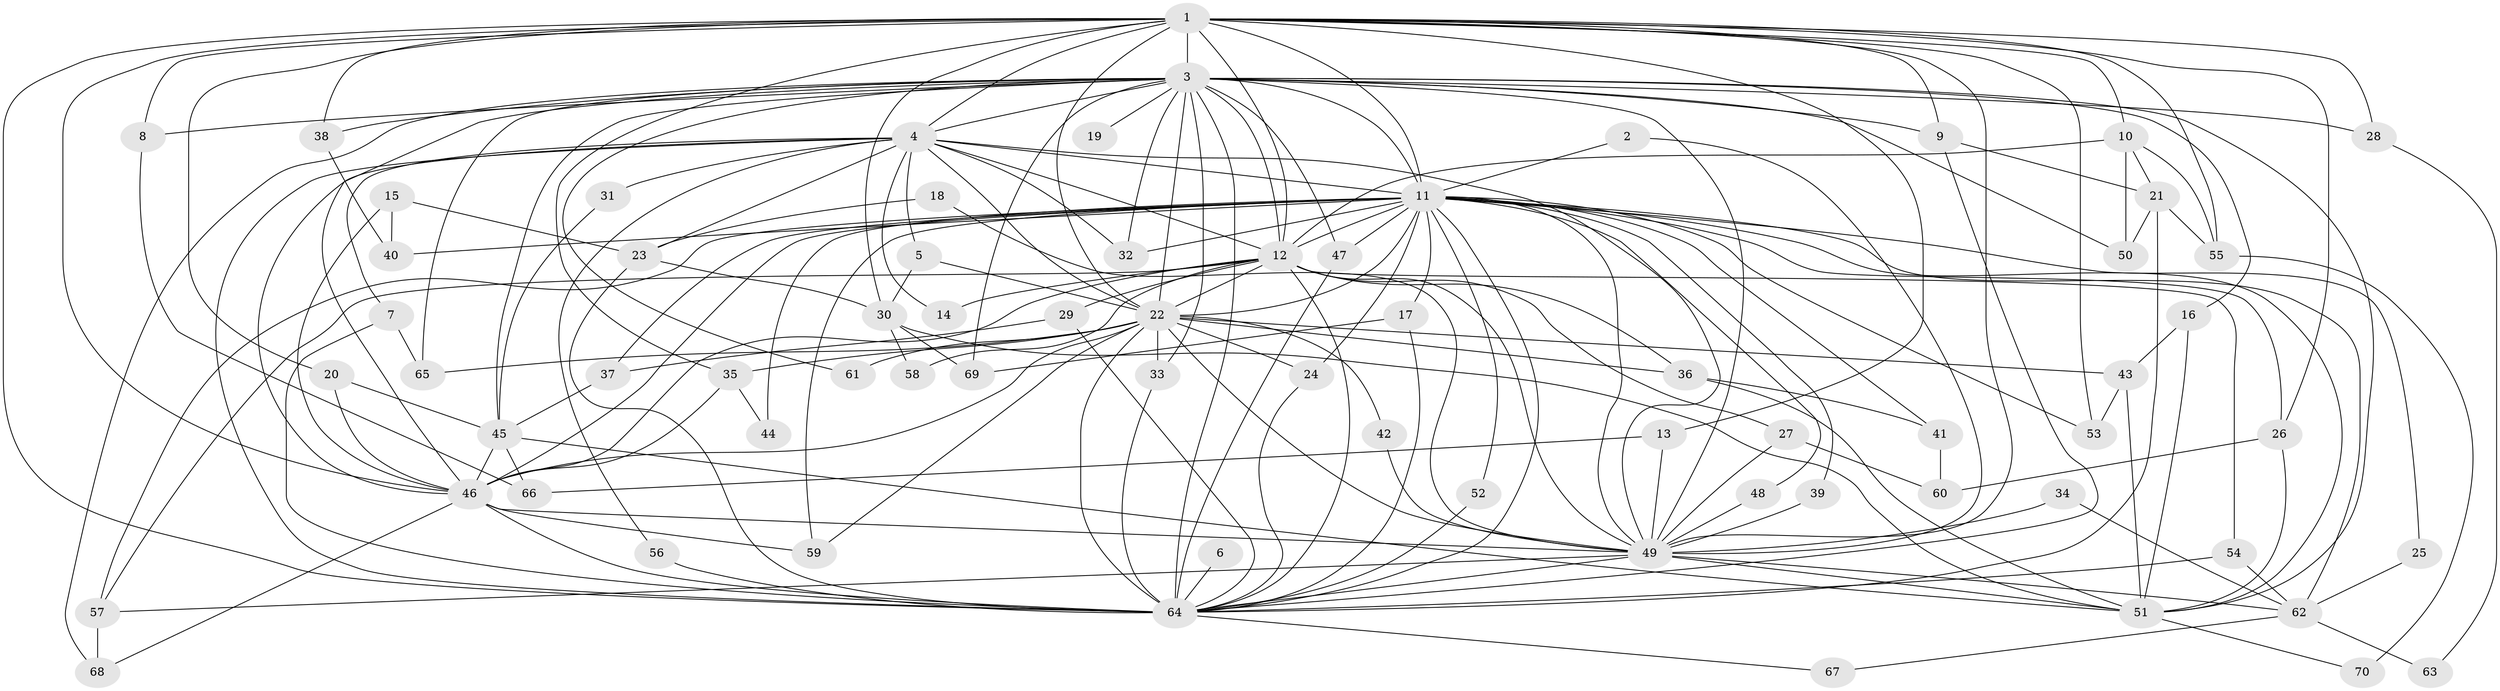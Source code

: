 // original degree distribution, {21: 0.017857142857142856, 26: 0.008928571428571428, 29: 0.008928571428571428, 16: 0.017857142857142856, 20: 0.008928571428571428, 17: 0.008928571428571428, 31: 0.008928571428571428, 19: 0.008928571428571428, 10: 0.008928571428571428, 3: 0.3125, 2: 0.48214285714285715, 8: 0.008928571428571428, 6: 0.008928571428571428, 4: 0.0625, 5: 0.017857142857142856, 7: 0.008928571428571428}
// Generated by graph-tools (version 1.1) at 2025/36/03/04/25 23:36:14]
// undirected, 70 vertices, 184 edges
graph export_dot {
  node [color=gray90,style=filled];
  1;
  2;
  3;
  4;
  5;
  6;
  7;
  8;
  9;
  10;
  11;
  12;
  13;
  14;
  15;
  16;
  17;
  18;
  19;
  20;
  21;
  22;
  23;
  24;
  25;
  26;
  27;
  28;
  29;
  30;
  31;
  32;
  33;
  34;
  35;
  36;
  37;
  38;
  39;
  40;
  41;
  42;
  43;
  44;
  45;
  46;
  47;
  48;
  49;
  50;
  51;
  52;
  53;
  54;
  55;
  56;
  57;
  58;
  59;
  60;
  61;
  62;
  63;
  64;
  65;
  66;
  67;
  68;
  69;
  70;
  1 -- 3 [weight=2.0];
  1 -- 4 [weight=3.0];
  1 -- 8 [weight=1.0];
  1 -- 9 [weight=1.0];
  1 -- 10 [weight=1.0];
  1 -- 11 [weight=2.0];
  1 -- 12 [weight=3.0];
  1 -- 13 [weight=1.0];
  1 -- 20 [weight=1.0];
  1 -- 22 [weight=2.0];
  1 -- 26 [weight=1.0];
  1 -- 28 [weight=1.0];
  1 -- 30 [weight=1.0];
  1 -- 35 [weight=1.0];
  1 -- 38 [weight=1.0];
  1 -- 46 [weight=2.0];
  1 -- 49 [weight=2.0];
  1 -- 53 [weight=1.0];
  1 -- 55 [weight=1.0];
  1 -- 64 [weight=2.0];
  2 -- 11 [weight=1.0];
  2 -- 49 [weight=1.0];
  3 -- 4 [weight=1.0];
  3 -- 8 [weight=1.0];
  3 -- 9 [weight=1.0];
  3 -- 11 [weight=1.0];
  3 -- 12 [weight=2.0];
  3 -- 16 [weight=1.0];
  3 -- 19 [weight=1.0];
  3 -- 22 [weight=1.0];
  3 -- 28 [weight=2.0];
  3 -- 32 [weight=1.0];
  3 -- 33 [weight=1.0];
  3 -- 38 [weight=2.0];
  3 -- 45 [weight=1.0];
  3 -- 46 [weight=1.0];
  3 -- 47 [weight=1.0];
  3 -- 49 [weight=1.0];
  3 -- 50 [weight=1.0];
  3 -- 51 [weight=1.0];
  3 -- 61 [weight=1.0];
  3 -- 64 [weight=1.0];
  3 -- 65 [weight=1.0];
  3 -- 68 [weight=1.0];
  3 -- 69 [weight=1.0];
  4 -- 5 [weight=1.0];
  4 -- 7 [weight=1.0];
  4 -- 11 [weight=1.0];
  4 -- 12 [weight=1.0];
  4 -- 14 [weight=1.0];
  4 -- 22 [weight=2.0];
  4 -- 23 [weight=1.0];
  4 -- 31 [weight=1.0];
  4 -- 32 [weight=1.0];
  4 -- 46 [weight=2.0];
  4 -- 49 [weight=1.0];
  4 -- 56 [weight=1.0];
  4 -- 64 [weight=2.0];
  5 -- 22 [weight=1.0];
  5 -- 30 [weight=1.0];
  6 -- 64 [weight=1.0];
  7 -- 64 [weight=1.0];
  7 -- 65 [weight=1.0];
  8 -- 66 [weight=1.0];
  9 -- 21 [weight=1.0];
  9 -- 64 [weight=1.0];
  10 -- 12 [weight=1.0];
  10 -- 21 [weight=1.0];
  10 -- 50 [weight=1.0];
  10 -- 55 [weight=1.0];
  11 -- 12 [weight=1.0];
  11 -- 17 [weight=1.0];
  11 -- 22 [weight=1.0];
  11 -- 24 [weight=1.0];
  11 -- 25 [weight=1.0];
  11 -- 26 [weight=1.0];
  11 -- 32 [weight=1.0];
  11 -- 37 [weight=1.0];
  11 -- 39 [weight=1.0];
  11 -- 40 [weight=1.0];
  11 -- 41 [weight=1.0];
  11 -- 44 [weight=1.0];
  11 -- 46 [weight=2.0];
  11 -- 47 [weight=1.0];
  11 -- 48 [weight=1.0];
  11 -- 49 [weight=2.0];
  11 -- 51 [weight=1.0];
  11 -- 52 [weight=1.0];
  11 -- 53 [weight=1.0];
  11 -- 57 [weight=1.0];
  11 -- 59 [weight=1.0];
  11 -- 62 [weight=2.0];
  11 -- 64 [weight=1.0];
  12 -- 14 [weight=1.0];
  12 -- 22 [weight=1.0];
  12 -- 27 [weight=1.0];
  12 -- 29 [weight=1.0];
  12 -- 36 [weight=1.0];
  12 -- 46 [weight=1.0];
  12 -- 49 [weight=1.0];
  12 -- 54 [weight=1.0];
  12 -- 57 [weight=1.0];
  12 -- 58 [weight=1.0];
  12 -- 64 [weight=1.0];
  13 -- 49 [weight=1.0];
  13 -- 66 [weight=1.0];
  15 -- 23 [weight=1.0];
  15 -- 40 [weight=1.0];
  15 -- 46 [weight=1.0];
  16 -- 43 [weight=1.0];
  16 -- 51 [weight=1.0];
  17 -- 64 [weight=1.0];
  17 -- 69 [weight=1.0];
  18 -- 23 [weight=1.0];
  18 -- 49 [weight=1.0];
  20 -- 45 [weight=1.0];
  20 -- 46 [weight=1.0];
  21 -- 50 [weight=1.0];
  21 -- 55 [weight=1.0];
  21 -- 64 [weight=1.0];
  22 -- 24 [weight=1.0];
  22 -- 33 [weight=1.0];
  22 -- 35 [weight=1.0];
  22 -- 36 [weight=1.0];
  22 -- 42 [weight=1.0];
  22 -- 43 [weight=1.0];
  22 -- 46 [weight=1.0];
  22 -- 49 [weight=1.0];
  22 -- 59 [weight=1.0];
  22 -- 61 [weight=1.0];
  22 -- 64 [weight=1.0];
  22 -- 65 [weight=1.0];
  23 -- 30 [weight=1.0];
  23 -- 64 [weight=1.0];
  24 -- 64 [weight=1.0];
  25 -- 62 [weight=1.0];
  26 -- 51 [weight=1.0];
  26 -- 60 [weight=1.0];
  27 -- 49 [weight=1.0];
  27 -- 60 [weight=1.0];
  28 -- 63 [weight=1.0];
  29 -- 37 [weight=1.0];
  29 -- 64 [weight=1.0];
  30 -- 51 [weight=1.0];
  30 -- 58 [weight=1.0];
  30 -- 69 [weight=1.0];
  31 -- 45 [weight=1.0];
  33 -- 64 [weight=1.0];
  34 -- 49 [weight=1.0];
  34 -- 62 [weight=1.0];
  35 -- 44 [weight=1.0];
  35 -- 46 [weight=1.0];
  36 -- 41 [weight=1.0];
  36 -- 51 [weight=1.0];
  37 -- 45 [weight=1.0];
  38 -- 40 [weight=1.0];
  39 -- 49 [weight=1.0];
  41 -- 60 [weight=1.0];
  42 -- 49 [weight=1.0];
  43 -- 51 [weight=1.0];
  43 -- 53 [weight=1.0];
  45 -- 46 [weight=1.0];
  45 -- 51 [weight=1.0];
  45 -- 66 [weight=1.0];
  46 -- 49 [weight=1.0];
  46 -- 59 [weight=1.0];
  46 -- 64 [weight=1.0];
  46 -- 68 [weight=1.0];
  47 -- 64 [weight=1.0];
  48 -- 49 [weight=1.0];
  49 -- 51 [weight=1.0];
  49 -- 57 [weight=1.0];
  49 -- 62 [weight=1.0];
  49 -- 64 [weight=1.0];
  51 -- 70 [weight=1.0];
  52 -- 64 [weight=1.0];
  54 -- 62 [weight=1.0];
  54 -- 64 [weight=1.0];
  55 -- 70 [weight=1.0];
  56 -- 64 [weight=2.0];
  57 -- 68 [weight=1.0];
  62 -- 63 [weight=1.0];
  62 -- 67 [weight=1.0];
  64 -- 67 [weight=1.0];
}
